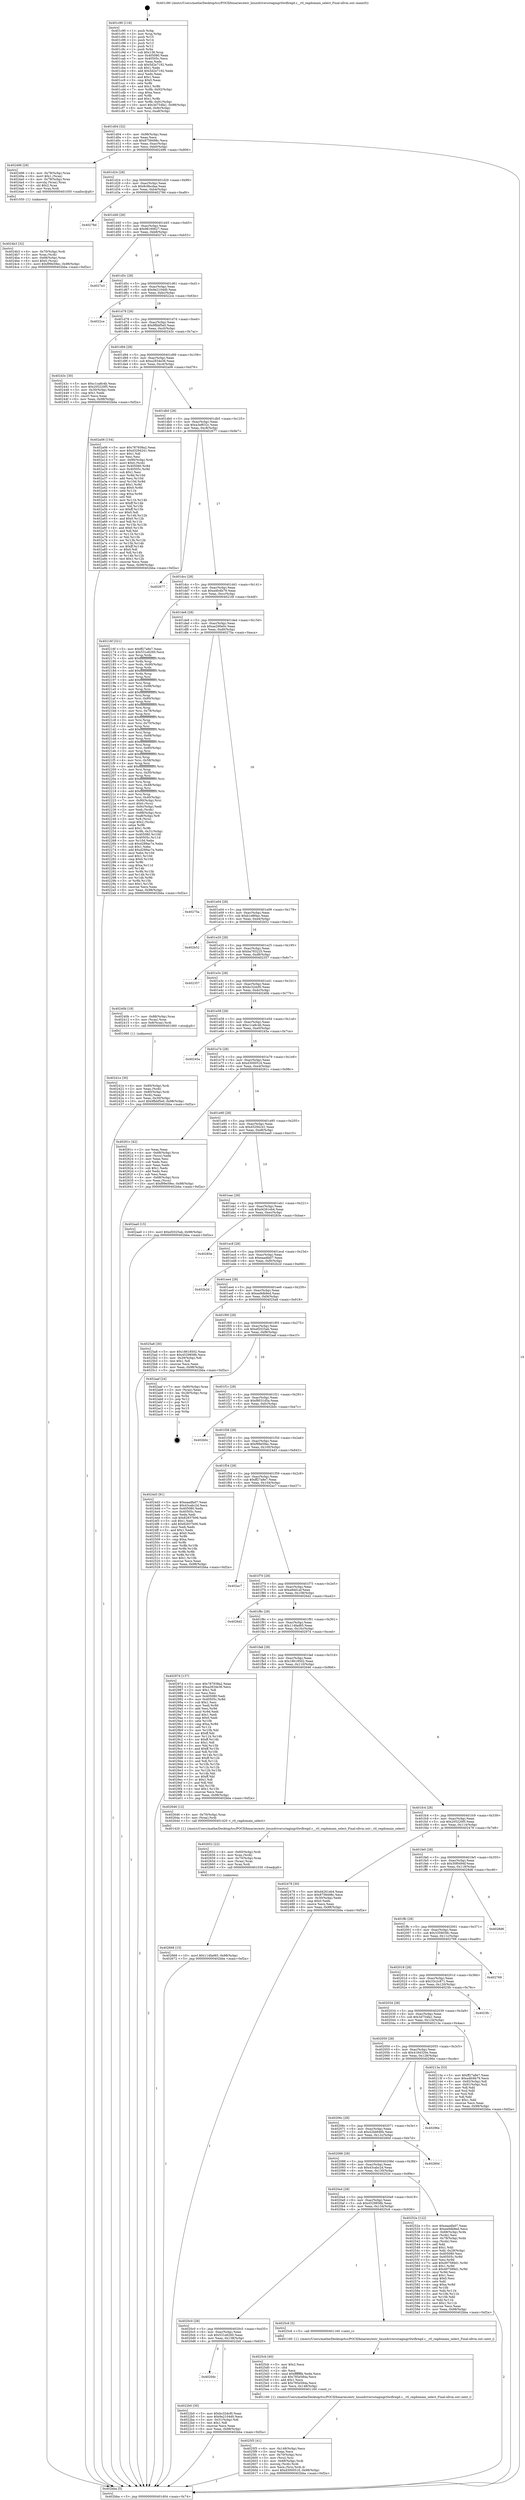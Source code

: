 digraph "0x401c90" {
  label = "0x401c90 (/mnt/c/Users/mathe/Desktop/tcc/POCII/binaries/extr_linuxdriversstagingrtlwifiregd.c__rtl_regdomain_select_Final-ollvm.out::main(0))"
  labelloc = "t"
  node[shape=record]

  Entry [label="",width=0.3,height=0.3,shape=circle,fillcolor=black,style=filled]
  "0x401d04" [label="{
     0x401d04 [32]\l
     | [instrs]\l
     &nbsp;&nbsp;0x401d04 \<+6\>: mov -0x98(%rbp),%eax\l
     &nbsp;&nbsp;0x401d0a \<+2\>: mov %eax,%ecx\l
     &nbsp;&nbsp;0x401d0c \<+6\>: sub $0x8758498c,%ecx\l
     &nbsp;&nbsp;0x401d12 \<+6\>: mov %eax,-0xac(%rbp)\l
     &nbsp;&nbsp;0x401d18 \<+6\>: mov %ecx,-0xb0(%rbp)\l
     &nbsp;&nbsp;0x401d1e \<+6\>: je 0000000000402496 \<main+0x806\>\l
  }"]
  "0x402496" [label="{
     0x402496 [29]\l
     | [instrs]\l
     &nbsp;&nbsp;0x402496 \<+4\>: mov -0x78(%rbp),%rax\l
     &nbsp;&nbsp;0x40249a \<+6\>: movl $0x1,(%rax)\l
     &nbsp;&nbsp;0x4024a0 \<+4\>: mov -0x78(%rbp),%rax\l
     &nbsp;&nbsp;0x4024a4 \<+3\>: movslq (%rax),%rax\l
     &nbsp;&nbsp;0x4024a7 \<+4\>: shl $0x2,%rax\l
     &nbsp;&nbsp;0x4024ab \<+3\>: mov %rax,%rdi\l
     &nbsp;&nbsp;0x4024ae \<+5\>: call 0000000000401050 \<malloc@plt\>\l
     | [calls]\l
     &nbsp;&nbsp;0x401050 \{1\} (unknown)\l
  }"]
  "0x401d24" [label="{
     0x401d24 [28]\l
     | [instrs]\l
     &nbsp;&nbsp;0x401d24 \<+5\>: jmp 0000000000401d29 \<main+0x99\>\l
     &nbsp;&nbsp;0x401d29 \<+6\>: mov -0xac(%rbp),%eax\l
     &nbsp;&nbsp;0x401d2f \<+5\>: sub $0x8c9bcdaa,%eax\l
     &nbsp;&nbsp;0x401d34 \<+6\>: mov %eax,-0xb4(%rbp)\l
     &nbsp;&nbsp;0x401d3a \<+6\>: je 000000000040278d \<main+0xafd\>\l
  }"]
  Exit [label="",width=0.3,height=0.3,shape=circle,fillcolor=black,style=filled,peripheries=2]
  "0x40278d" [label="{
     0x40278d\l
  }", style=dashed]
  "0x401d40" [label="{
     0x401d40 [28]\l
     | [instrs]\l
     &nbsp;&nbsp;0x401d40 \<+5\>: jmp 0000000000401d45 \<main+0xb5\>\l
     &nbsp;&nbsp;0x401d45 \<+6\>: mov -0xac(%rbp),%eax\l
     &nbsp;&nbsp;0x401d4b \<+5\>: sub $0x98160627,%eax\l
     &nbsp;&nbsp;0x401d50 \<+6\>: mov %eax,-0xb8(%rbp)\l
     &nbsp;&nbsp;0x401d56 \<+6\>: je 00000000004027e3 \<main+0xb53\>\l
  }"]
  "0x402668" [label="{
     0x402668 [15]\l
     | [instrs]\l
     &nbsp;&nbsp;0x402668 \<+10\>: movl $0x114fad65,-0x98(%rbp)\l
     &nbsp;&nbsp;0x402672 \<+5\>: jmp 0000000000402bba \<main+0xf2a\>\l
  }"]
  "0x4027e3" [label="{
     0x4027e3\l
  }", style=dashed]
  "0x401d5c" [label="{
     0x401d5c [28]\l
     | [instrs]\l
     &nbsp;&nbsp;0x401d5c \<+5\>: jmp 0000000000401d61 \<main+0xd1\>\l
     &nbsp;&nbsp;0x401d61 \<+6\>: mov -0xac(%rbp),%eax\l
     &nbsp;&nbsp;0x401d67 \<+5\>: sub $0x9a2104d0,%eax\l
     &nbsp;&nbsp;0x401d6c \<+6\>: mov %eax,-0xbc(%rbp)\l
     &nbsp;&nbsp;0x401d72 \<+6\>: je 00000000004022ce \<main+0x63e\>\l
  }"]
  "0x402652" [label="{
     0x402652 [22]\l
     | [instrs]\l
     &nbsp;&nbsp;0x402652 \<+4\>: mov -0x60(%rbp),%rdi\l
     &nbsp;&nbsp;0x402656 \<+3\>: mov %rax,(%rdi)\l
     &nbsp;&nbsp;0x402659 \<+4\>: mov -0x70(%rbp),%rax\l
     &nbsp;&nbsp;0x40265d \<+3\>: mov (%rax),%rax\l
     &nbsp;&nbsp;0x402660 \<+3\>: mov %rax,%rdi\l
     &nbsp;&nbsp;0x402663 \<+5\>: call 0000000000401030 \<free@plt\>\l
     | [calls]\l
     &nbsp;&nbsp;0x401030 \{1\} (unknown)\l
  }"]
  "0x4022ce" [label="{
     0x4022ce\l
  }", style=dashed]
  "0x401d78" [label="{
     0x401d78 [28]\l
     | [instrs]\l
     &nbsp;&nbsp;0x401d78 \<+5\>: jmp 0000000000401d7d \<main+0xed\>\l
     &nbsp;&nbsp;0x401d7d \<+6\>: mov -0xac(%rbp),%eax\l
     &nbsp;&nbsp;0x401d83 \<+5\>: sub $0x9fbbf5e0,%eax\l
     &nbsp;&nbsp;0x401d88 \<+6\>: mov %eax,-0xc0(%rbp)\l
     &nbsp;&nbsp;0x401d8e \<+6\>: je 000000000040243c \<main+0x7ac\>\l
  }"]
  "0x4025f3" [label="{
     0x4025f3 [41]\l
     | [instrs]\l
     &nbsp;&nbsp;0x4025f3 \<+6\>: mov -0x148(%rbp),%ecx\l
     &nbsp;&nbsp;0x4025f9 \<+3\>: imul %eax,%ecx\l
     &nbsp;&nbsp;0x4025fc \<+4\>: mov -0x70(%rbp),%rsi\l
     &nbsp;&nbsp;0x402600 \<+3\>: mov (%rsi),%rsi\l
     &nbsp;&nbsp;0x402603 \<+4\>: mov -0x68(%rbp),%rdi\l
     &nbsp;&nbsp;0x402607 \<+3\>: movslq (%rdi),%rdi\l
     &nbsp;&nbsp;0x40260a \<+3\>: mov %ecx,(%rsi,%rdi,4)\l
     &nbsp;&nbsp;0x40260d \<+10\>: movl $0xd3000516,-0x98(%rbp)\l
     &nbsp;&nbsp;0x402617 \<+5\>: jmp 0000000000402bba \<main+0xf2a\>\l
  }"]
  "0x40243c" [label="{
     0x40243c [30]\l
     | [instrs]\l
     &nbsp;&nbsp;0x40243c \<+5\>: mov $0xc1ca8c4b,%eax\l
     &nbsp;&nbsp;0x402441 \<+5\>: mov $0x205220f5,%ecx\l
     &nbsp;&nbsp;0x402446 \<+3\>: mov -0x30(%rbp),%edx\l
     &nbsp;&nbsp;0x402449 \<+3\>: cmp $0x1,%edx\l
     &nbsp;&nbsp;0x40244c \<+3\>: cmovl %ecx,%eax\l
     &nbsp;&nbsp;0x40244f \<+6\>: mov %eax,-0x98(%rbp)\l
     &nbsp;&nbsp;0x402455 \<+5\>: jmp 0000000000402bba \<main+0xf2a\>\l
  }"]
  "0x401d94" [label="{
     0x401d94 [28]\l
     | [instrs]\l
     &nbsp;&nbsp;0x401d94 \<+5\>: jmp 0000000000401d99 \<main+0x109\>\l
     &nbsp;&nbsp;0x401d99 \<+6\>: mov -0xac(%rbp),%eax\l
     &nbsp;&nbsp;0x401d9f \<+5\>: sub $0xa2834e36,%eax\l
     &nbsp;&nbsp;0x401da4 \<+6\>: mov %eax,-0xc4(%rbp)\l
     &nbsp;&nbsp;0x401daa \<+6\>: je 0000000000402a06 \<main+0xd76\>\l
  }"]
  "0x4025cb" [label="{
     0x4025cb [40]\l
     | [instrs]\l
     &nbsp;&nbsp;0x4025cb \<+5\>: mov $0x2,%ecx\l
     &nbsp;&nbsp;0x4025d0 \<+1\>: cltd\l
     &nbsp;&nbsp;0x4025d1 \<+2\>: idiv %ecx\l
     &nbsp;&nbsp;0x4025d3 \<+6\>: imul $0xfffffffe,%edx,%ecx\l
     &nbsp;&nbsp;0x4025d9 \<+6\>: sub $0x785e584a,%ecx\l
     &nbsp;&nbsp;0x4025df \<+3\>: add $0x1,%ecx\l
     &nbsp;&nbsp;0x4025e2 \<+6\>: add $0x785e584a,%ecx\l
     &nbsp;&nbsp;0x4025e8 \<+6\>: mov %ecx,-0x148(%rbp)\l
     &nbsp;&nbsp;0x4025ee \<+5\>: call 0000000000401160 \<next_i\>\l
     | [calls]\l
     &nbsp;&nbsp;0x401160 \{1\} (/mnt/c/Users/mathe/Desktop/tcc/POCII/binaries/extr_linuxdriversstagingrtlwifiregd.c__rtl_regdomain_select_Final-ollvm.out::next_i)\l
  }"]
  "0x402a06" [label="{
     0x402a06 [154]\l
     | [instrs]\l
     &nbsp;&nbsp;0x402a06 \<+5\>: mov $0x787938a2,%eax\l
     &nbsp;&nbsp;0x402a0b \<+5\>: mov $0xd3294241,%ecx\l
     &nbsp;&nbsp;0x402a10 \<+2\>: mov $0x1,%dl\l
     &nbsp;&nbsp;0x402a12 \<+2\>: xor %esi,%esi\l
     &nbsp;&nbsp;0x402a14 \<+7\>: mov -0x90(%rbp),%rdi\l
     &nbsp;&nbsp;0x402a1b \<+6\>: movl $0x0,(%rdi)\l
     &nbsp;&nbsp;0x402a21 \<+8\>: mov 0x405080,%r8d\l
     &nbsp;&nbsp;0x402a29 \<+8\>: mov 0x40505c,%r9d\l
     &nbsp;&nbsp;0x402a31 \<+3\>: sub $0x1,%esi\l
     &nbsp;&nbsp;0x402a34 \<+3\>: mov %r8d,%r10d\l
     &nbsp;&nbsp;0x402a37 \<+3\>: add %esi,%r10d\l
     &nbsp;&nbsp;0x402a3a \<+4\>: imul %r10d,%r8d\l
     &nbsp;&nbsp;0x402a3e \<+4\>: and $0x1,%r8d\l
     &nbsp;&nbsp;0x402a42 \<+4\>: cmp $0x0,%r8d\l
     &nbsp;&nbsp;0x402a46 \<+4\>: sete %r11b\l
     &nbsp;&nbsp;0x402a4a \<+4\>: cmp $0xa,%r9d\l
     &nbsp;&nbsp;0x402a4e \<+3\>: setl %bl\l
     &nbsp;&nbsp;0x402a51 \<+3\>: mov %r11b,%r14b\l
     &nbsp;&nbsp;0x402a54 \<+4\>: xor $0xff,%r14b\l
     &nbsp;&nbsp;0x402a58 \<+3\>: mov %bl,%r15b\l
     &nbsp;&nbsp;0x402a5b \<+4\>: xor $0xff,%r15b\l
     &nbsp;&nbsp;0x402a5f \<+3\>: xor $0x0,%dl\l
     &nbsp;&nbsp;0x402a62 \<+3\>: mov %r14b,%r12b\l
     &nbsp;&nbsp;0x402a65 \<+4\>: and $0x0,%r12b\l
     &nbsp;&nbsp;0x402a69 \<+3\>: and %dl,%r11b\l
     &nbsp;&nbsp;0x402a6c \<+3\>: mov %r15b,%r13b\l
     &nbsp;&nbsp;0x402a6f \<+4\>: and $0x0,%r13b\l
     &nbsp;&nbsp;0x402a73 \<+2\>: and %dl,%bl\l
     &nbsp;&nbsp;0x402a75 \<+3\>: or %r11b,%r12b\l
     &nbsp;&nbsp;0x402a78 \<+3\>: or %bl,%r13b\l
     &nbsp;&nbsp;0x402a7b \<+3\>: xor %r13b,%r12b\l
     &nbsp;&nbsp;0x402a7e \<+3\>: or %r15b,%r14b\l
     &nbsp;&nbsp;0x402a81 \<+4\>: xor $0xff,%r14b\l
     &nbsp;&nbsp;0x402a85 \<+3\>: or $0x0,%dl\l
     &nbsp;&nbsp;0x402a88 \<+3\>: and %dl,%r14b\l
     &nbsp;&nbsp;0x402a8b \<+3\>: or %r14b,%r12b\l
     &nbsp;&nbsp;0x402a8e \<+4\>: test $0x1,%r12b\l
     &nbsp;&nbsp;0x402a92 \<+3\>: cmovne %ecx,%eax\l
     &nbsp;&nbsp;0x402a95 \<+6\>: mov %eax,-0x98(%rbp)\l
     &nbsp;&nbsp;0x402a9b \<+5\>: jmp 0000000000402bba \<main+0xf2a\>\l
  }"]
  "0x401db0" [label="{
     0x401db0 [28]\l
     | [instrs]\l
     &nbsp;&nbsp;0x401db0 \<+5\>: jmp 0000000000401db5 \<main+0x125\>\l
     &nbsp;&nbsp;0x401db5 \<+6\>: mov -0xac(%rbp),%eax\l
     &nbsp;&nbsp;0x401dbb \<+5\>: sub $0xa3ef632c,%eax\l
     &nbsp;&nbsp;0x401dc0 \<+6\>: mov %eax,-0xc8(%rbp)\l
     &nbsp;&nbsp;0x401dc6 \<+6\>: je 0000000000402677 \<main+0x9e7\>\l
  }"]
  "0x4024b3" [label="{
     0x4024b3 [32]\l
     | [instrs]\l
     &nbsp;&nbsp;0x4024b3 \<+4\>: mov -0x70(%rbp),%rdi\l
     &nbsp;&nbsp;0x4024b7 \<+3\>: mov %rax,(%rdi)\l
     &nbsp;&nbsp;0x4024ba \<+4\>: mov -0x68(%rbp),%rax\l
     &nbsp;&nbsp;0x4024be \<+6\>: movl $0x0,(%rax)\l
     &nbsp;&nbsp;0x4024c4 \<+10\>: movl $0xf99e59ec,-0x98(%rbp)\l
     &nbsp;&nbsp;0x4024ce \<+5\>: jmp 0000000000402bba \<main+0xf2a\>\l
  }"]
  "0x402677" [label="{
     0x402677\l
  }", style=dashed]
  "0x401dcc" [label="{
     0x401dcc [28]\l
     | [instrs]\l
     &nbsp;&nbsp;0x401dcc \<+5\>: jmp 0000000000401dd1 \<main+0x141\>\l
     &nbsp;&nbsp;0x401dd1 \<+6\>: mov -0xac(%rbp),%eax\l
     &nbsp;&nbsp;0x401dd7 \<+5\>: sub $0xa4fc6b79,%eax\l
     &nbsp;&nbsp;0x401ddc \<+6\>: mov %eax,-0xcc(%rbp)\l
     &nbsp;&nbsp;0x401de2 \<+6\>: je 000000000040216f \<main+0x4df\>\l
  }"]
  "0x40241e" [label="{
     0x40241e [30]\l
     | [instrs]\l
     &nbsp;&nbsp;0x40241e \<+4\>: mov -0x80(%rbp),%rdi\l
     &nbsp;&nbsp;0x402422 \<+2\>: mov %eax,(%rdi)\l
     &nbsp;&nbsp;0x402424 \<+4\>: mov -0x80(%rbp),%rdi\l
     &nbsp;&nbsp;0x402428 \<+2\>: mov (%rdi),%eax\l
     &nbsp;&nbsp;0x40242a \<+3\>: mov %eax,-0x30(%rbp)\l
     &nbsp;&nbsp;0x40242d \<+10\>: movl $0x9fbbf5e0,-0x98(%rbp)\l
     &nbsp;&nbsp;0x402437 \<+5\>: jmp 0000000000402bba \<main+0xf2a\>\l
  }"]
  "0x40216f" [label="{
     0x40216f [321]\l
     | [instrs]\l
     &nbsp;&nbsp;0x40216f \<+5\>: mov $0xff27a8e7,%eax\l
     &nbsp;&nbsp;0x402174 \<+5\>: mov $0x531e6260,%ecx\l
     &nbsp;&nbsp;0x402179 \<+3\>: mov %rsp,%rdx\l
     &nbsp;&nbsp;0x40217c \<+4\>: add $0xfffffffffffffff0,%rdx\l
     &nbsp;&nbsp;0x402180 \<+3\>: mov %rdx,%rsp\l
     &nbsp;&nbsp;0x402183 \<+7\>: mov %rdx,-0x90(%rbp)\l
     &nbsp;&nbsp;0x40218a \<+3\>: mov %rsp,%rdx\l
     &nbsp;&nbsp;0x40218d \<+4\>: add $0xfffffffffffffff0,%rdx\l
     &nbsp;&nbsp;0x402191 \<+3\>: mov %rdx,%rsp\l
     &nbsp;&nbsp;0x402194 \<+3\>: mov %rsp,%rsi\l
     &nbsp;&nbsp;0x402197 \<+4\>: add $0xfffffffffffffff0,%rsi\l
     &nbsp;&nbsp;0x40219b \<+3\>: mov %rsi,%rsp\l
     &nbsp;&nbsp;0x40219e \<+7\>: mov %rsi,-0x88(%rbp)\l
     &nbsp;&nbsp;0x4021a5 \<+3\>: mov %rsp,%rsi\l
     &nbsp;&nbsp;0x4021a8 \<+4\>: add $0xfffffffffffffff0,%rsi\l
     &nbsp;&nbsp;0x4021ac \<+3\>: mov %rsi,%rsp\l
     &nbsp;&nbsp;0x4021af \<+4\>: mov %rsi,-0x80(%rbp)\l
     &nbsp;&nbsp;0x4021b3 \<+3\>: mov %rsp,%rsi\l
     &nbsp;&nbsp;0x4021b6 \<+4\>: add $0xfffffffffffffff0,%rsi\l
     &nbsp;&nbsp;0x4021ba \<+3\>: mov %rsi,%rsp\l
     &nbsp;&nbsp;0x4021bd \<+4\>: mov %rsi,-0x78(%rbp)\l
     &nbsp;&nbsp;0x4021c1 \<+3\>: mov %rsp,%rsi\l
     &nbsp;&nbsp;0x4021c4 \<+4\>: add $0xfffffffffffffff0,%rsi\l
     &nbsp;&nbsp;0x4021c8 \<+3\>: mov %rsi,%rsp\l
     &nbsp;&nbsp;0x4021cb \<+4\>: mov %rsi,-0x70(%rbp)\l
     &nbsp;&nbsp;0x4021cf \<+3\>: mov %rsp,%rsi\l
     &nbsp;&nbsp;0x4021d2 \<+4\>: add $0xfffffffffffffff0,%rsi\l
     &nbsp;&nbsp;0x4021d6 \<+3\>: mov %rsi,%rsp\l
     &nbsp;&nbsp;0x4021d9 \<+4\>: mov %rsi,-0x68(%rbp)\l
     &nbsp;&nbsp;0x4021dd \<+3\>: mov %rsp,%rsi\l
     &nbsp;&nbsp;0x4021e0 \<+4\>: add $0xfffffffffffffff0,%rsi\l
     &nbsp;&nbsp;0x4021e4 \<+3\>: mov %rsi,%rsp\l
     &nbsp;&nbsp;0x4021e7 \<+4\>: mov %rsi,-0x60(%rbp)\l
     &nbsp;&nbsp;0x4021eb \<+3\>: mov %rsp,%rsi\l
     &nbsp;&nbsp;0x4021ee \<+4\>: add $0xfffffffffffffff0,%rsi\l
     &nbsp;&nbsp;0x4021f2 \<+3\>: mov %rsi,%rsp\l
     &nbsp;&nbsp;0x4021f5 \<+4\>: mov %rsi,-0x58(%rbp)\l
     &nbsp;&nbsp;0x4021f9 \<+3\>: mov %rsp,%rsi\l
     &nbsp;&nbsp;0x4021fc \<+4\>: add $0xfffffffffffffff0,%rsi\l
     &nbsp;&nbsp;0x402200 \<+3\>: mov %rsi,%rsp\l
     &nbsp;&nbsp;0x402203 \<+4\>: mov %rsi,-0x50(%rbp)\l
     &nbsp;&nbsp;0x402207 \<+3\>: mov %rsp,%rsi\l
     &nbsp;&nbsp;0x40220a \<+4\>: add $0xfffffffffffffff0,%rsi\l
     &nbsp;&nbsp;0x40220e \<+3\>: mov %rsi,%rsp\l
     &nbsp;&nbsp;0x402211 \<+4\>: mov %rsi,-0x48(%rbp)\l
     &nbsp;&nbsp;0x402215 \<+3\>: mov %rsp,%rsi\l
     &nbsp;&nbsp;0x402218 \<+4\>: add $0xfffffffffffffff0,%rsi\l
     &nbsp;&nbsp;0x40221c \<+3\>: mov %rsi,%rsp\l
     &nbsp;&nbsp;0x40221f \<+4\>: mov %rsi,-0x40(%rbp)\l
     &nbsp;&nbsp;0x402223 \<+7\>: mov -0x90(%rbp),%rsi\l
     &nbsp;&nbsp;0x40222a \<+6\>: movl $0x0,(%rsi)\l
     &nbsp;&nbsp;0x402230 \<+6\>: mov -0x9c(%rbp),%edi\l
     &nbsp;&nbsp;0x402236 \<+2\>: mov %edi,(%rdx)\l
     &nbsp;&nbsp;0x402238 \<+7\>: mov -0x88(%rbp),%rsi\l
     &nbsp;&nbsp;0x40223f \<+7\>: mov -0xa8(%rbp),%r8\l
     &nbsp;&nbsp;0x402246 \<+3\>: mov %r8,(%rsi)\l
     &nbsp;&nbsp;0x402249 \<+3\>: cmpl $0x2,(%rdx)\l
     &nbsp;&nbsp;0x40224c \<+4\>: setne %r9b\l
     &nbsp;&nbsp;0x402250 \<+4\>: and $0x1,%r9b\l
     &nbsp;&nbsp;0x402254 \<+4\>: mov %r9b,-0x31(%rbp)\l
     &nbsp;&nbsp;0x402258 \<+8\>: mov 0x405080,%r10d\l
     &nbsp;&nbsp;0x402260 \<+8\>: mov 0x40505c,%r11d\l
     &nbsp;&nbsp;0x402268 \<+3\>: mov %r10d,%ebx\l
     &nbsp;&nbsp;0x40226b \<+6\>: sub $0xd289ac7e,%ebx\l
     &nbsp;&nbsp;0x402271 \<+3\>: sub $0x1,%ebx\l
     &nbsp;&nbsp;0x402274 \<+6\>: add $0xd289ac7e,%ebx\l
     &nbsp;&nbsp;0x40227a \<+4\>: imul %ebx,%r10d\l
     &nbsp;&nbsp;0x40227e \<+4\>: and $0x1,%r10d\l
     &nbsp;&nbsp;0x402282 \<+4\>: cmp $0x0,%r10d\l
     &nbsp;&nbsp;0x402286 \<+4\>: sete %r9b\l
     &nbsp;&nbsp;0x40228a \<+4\>: cmp $0xa,%r11d\l
     &nbsp;&nbsp;0x40228e \<+4\>: setl %r14b\l
     &nbsp;&nbsp;0x402292 \<+3\>: mov %r9b,%r15b\l
     &nbsp;&nbsp;0x402295 \<+3\>: and %r14b,%r15b\l
     &nbsp;&nbsp;0x402298 \<+3\>: xor %r14b,%r9b\l
     &nbsp;&nbsp;0x40229b \<+3\>: or %r9b,%r15b\l
     &nbsp;&nbsp;0x40229e \<+4\>: test $0x1,%r15b\l
     &nbsp;&nbsp;0x4022a2 \<+3\>: cmovne %ecx,%eax\l
     &nbsp;&nbsp;0x4022a5 \<+6\>: mov %eax,-0x98(%rbp)\l
     &nbsp;&nbsp;0x4022ab \<+5\>: jmp 0000000000402bba \<main+0xf2a\>\l
  }"]
  "0x401de8" [label="{
     0x401de8 [28]\l
     | [instrs]\l
     &nbsp;&nbsp;0x401de8 \<+5\>: jmp 0000000000401ded \<main+0x15d\>\l
     &nbsp;&nbsp;0x401ded \<+6\>: mov -0xac(%rbp),%eax\l
     &nbsp;&nbsp;0x401df3 \<+5\>: sub $0xae290e0c,%eax\l
     &nbsp;&nbsp;0x401df8 \<+6\>: mov %eax,-0xd0(%rbp)\l
     &nbsp;&nbsp;0x401dfe \<+6\>: je 000000000040275a \<main+0xaca\>\l
  }"]
  "0x4020dc" [label="{
     0x4020dc\l
  }", style=dashed]
  "0x40275a" [label="{
     0x40275a\l
  }", style=dashed]
  "0x401e04" [label="{
     0x401e04 [28]\l
     | [instrs]\l
     &nbsp;&nbsp;0x401e04 \<+5\>: jmp 0000000000401e09 \<main+0x179\>\l
     &nbsp;&nbsp;0x401e09 \<+6\>: mov -0xac(%rbp),%eax\l
     &nbsp;&nbsp;0x401e0f \<+5\>: sub $0xb1e8f4ac,%eax\l
     &nbsp;&nbsp;0x401e14 \<+6\>: mov %eax,-0xd4(%rbp)\l
     &nbsp;&nbsp;0x401e1a \<+6\>: je 0000000000402b52 \<main+0xec2\>\l
  }"]
  "0x4022b0" [label="{
     0x4022b0 [30]\l
     | [instrs]\l
     &nbsp;&nbsp;0x4022b0 \<+5\>: mov $0xbc32dcf0,%eax\l
     &nbsp;&nbsp;0x4022b5 \<+5\>: mov $0x9a2104d0,%ecx\l
     &nbsp;&nbsp;0x4022ba \<+3\>: mov -0x31(%rbp),%dl\l
     &nbsp;&nbsp;0x4022bd \<+3\>: test $0x1,%dl\l
     &nbsp;&nbsp;0x4022c0 \<+3\>: cmovne %ecx,%eax\l
     &nbsp;&nbsp;0x4022c3 \<+6\>: mov %eax,-0x98(%rbp)\l
     &nbsp;&nbsp;0x4022c9 \<+5\>: jmp 0000000000402bba \<main+0xf2a\>\l
  }"]
  "0x402b52" [label="{
     0x402b52\l
  }", style=dashed]
  "0x401e20" [label="{
     0x401e20 [28]\l
     | [instrs]\l
     &nbsp;&nbsp;0x401e20 \<+5\>: jmp 0000000000401e25 \<main+0x195\>\l
     &nbsp;&nbsp;0x401e25 \<+6\>: mov -0xac(%rbp),%eax\l
     &nbsp;&nbsp;0x401e2b \<+5\>: sub $0xba783225,%eax\l
     &nbsp;&nbsp;0x401e30 \<+6\>: mov %eax,-0xd8(%rbp)\l
     &nbsp;&nbsp;0x401e36 \<+6\>: je 0000000000402357 \<main+0x6c7\>\l
  }"]
  "0x4020c0" [label="{
     0x4020c0 [28]\l
     | [instrs]\l
     &nbsp;&nbsp;0x4020c0 \<+5\>: jmp 00000000004020c5 \<main+0x435\>\l
     &nbsp;&nbsp;0x4020c5 \<+6\>: mov -0xac(%rbp),%eax\l
     &nbsp;&nbsp;0x4020cb \<+5\>: sub $0x531e6260,%eax\l
     &nbsp;&nbsp;0x4020d0 \<+6\>: mov %eax,-0x138(%rbp)\l
     &nbsp;&nbsp;0x4020d6 \<+6\>: je 00000000004022b0 \<main+0x620\>\l
  }"]
  "0x402357" [label="{
     0x402357\l
  }", style=dashed]
  "0x401e3c" [label="{
     0x401e3c [28]\l
     | [instrs]\l
     &nbsp;&nbsp;0x401e3c \<+5\>: jmp 0000000000401e41 \<main+0x1b1\>\l
     &nbsp;&nbsp;0x401e41 \<+6\>: mov -0xac(%rbp),%eax\l
     &nbsp;&nbsp;0x401e47 \<+5\>: sub $0xbc32dcf0,%eax\l
     &nbsp;&nbsp;0x401e4c \<+6\>: mov %eax,-0xdc(%rbp)\l
     &nbsp;&nbsp;0x401e52 \<+6\>: je 000000000040240b \<main+0x77b\>\l
  }"]
  "0x4025c6" [label="{
     0x4025c6 [5]\l
     | [instrs]\l
     &nbsp;&nbsp;0x4025c6 \<+5\>: call 0000000000401160 \<next_i\>\l
     | [calls]\l
     &nbsp;&nbsp;0x401160 \{1\} (/mnt/c/Users/mathe/Desktop/tcc/POCII/binaries/extr_linuxdriversstagingrtlwifiregd.c__rtl_regdomain_select_Final-ollvm.out::next_i)\l
  }"]
  "0x40240b" [label="{
     0x40240b [19]\l
     | [instrs]\l
     &nbsp;&nbsp;0x40240b \<+7\>: mov -0x88(%rbp),%rax\l
     &nbsp;&nbsp;0x402412 \<+3\>: mov (%rax),%rax\l
     &nbsp;&nbsp;0x402415 \<+4\>: mov 0x8(%rax),%rdi\l
     &nbsp;&nbsp;0x402419 \<+5\>: call 0000000000401060 \<atoi@plt\>\l
     | [calls]\l
     &nbsp;&nbsp;0x401060 \{1\} (unknown)\l
  }"]
  "0x401e58" [label="{
     0x401e58 [28]\l
     | [instrs]\l
     &nbsp;&nbsp;0x401e58 \<+5\>: jmp 0000000000401e5d \<main+0x1cd\>\l
     &nbsp;&nbsp;0x401e5d \<+6\>: mov -0xac(%rbp),%eax\l
     &nbsp;&nbsp;0x401e63 \<+5\>: sub $0xc1ca8c4b,%eax\l
     &nbsp;&nbsp;0x401e68 \<+6\>: mov %eax,-0xe0(%rbp)\l
     &nbsp;&nbsp;0x401e6e \<+6\>: je 000000000040245a \<main+0x7ca\>\l
  }"]
  "0x4020a4" [label="{
     0x4020a4 [28]\l
     | [instrs]\l
     &nbsp;&nbsp;0x4020a4 \<+5\>: jmp 00000000004020a9 \<main+0x419\>\l
     &nbsp;&nbsp;0x4020a9 \<+6\>: mov -0xac(%rbp),%eax\l
     &nbsp;&nbsp;0x4020af \<+5\>: sub $0x4529858b,%eax\l
     &nbsp;&nbsp;0x4020b4 \<+6\>: mov %eax,-0x134(%rbp)\l
     &nbsp;&nbsp;0x4020ba \<+6\>: je 00000000004025c6 \<main+0x936\>\l
  }"]
  "0x40245a" [label="{
     0x40245a\l
  }", style=dashed]
  "0x401e74" [label="{
     0x401e74 [28]\l
     | [instrs]\l
     &nbsp;&nbsp;0x401e74 \<+5\>: jmp 0000000000401e79 \<main+0x1e9\>\l
     &nbsp;&nbsp;0x401e79 \<+6\>: mov -0xac(%rbp),%eax\l
     &nbsp;&nbsp;0x401e7f \<+5\>: sub $0xd3000516,%eax\l
     &nbsp;&nbsp;0x401e84 \<+6\>: mov %eax,-0xe4(%rbp)\l
     &nbsp;&nbsp;0x401e8a \<+6\>: je 000000000040261c \<main+0x98c\>\l
  }"]
  "0x40252e" [label="{
     0x40252e [122]\l
     | [instrs]\l
     &nbsp;&nbsp;0x40252e \<+5\>: mov $0xeaadfa07,%eax\l
     &nbsp;&nbsp;0x402533 \<+5\>: mov $0xee9db9ed,%ecx\l
     &nbsp;&nbsp;0x402538 \<+4\>: mov -0x68(%rbp),%rdx\l
     &nbsp;&nbsp;0x40253c \<+2\>: mov (%rdx),%esi\l
     &nbsp;&nbsp;0x40253e \<+4\>: mov -0x78(%rbp),%rdx\l
     &nbsp;&nbsp;0x402542 \<+2\>: cmp (%rdx),%esi\l
     &nbsp;&nbsp;0x402544 \<+4\>: setl %dil\l
     &nbsp;&nbsp;0x402548 \<+4\>: and $0x1,%dil\l
     &nbsp;&nbsp;0x40254c \<+4\>: mov %dil,-0x29(%rbp)\l
     &nbsp;&nbsp;0x402550 \<+7\>: mov 0x405080,%esi\l
     &nbsp;&nbsp;0x402557 \<+8\>: mov 0x40505c,%r8d\l
     &nbsp;&nbsp;0x40255f \<+3\>: mov %esi,%r9d\l
     &nbsp;&nbsp;0x402562 \<+7\>: add $0x497589d1,%r9d\l
     &nbsp;&nbsp;0x402569 \<+4\>: sub $0x1,%r9d\l
     &nbsp;&nbsp;0x40256d \<+7\>: sub $0x497589d1,%r9d\l
     &nbsp;&nbsp;0x402574 \<+4\>: imul %r9d,%esi\l
     &nbsp;&nbsp;0x402578 \<+3\>: and $0x1,%esi\l
     &nbsp;&nbsp;0x40257b \<+3\>: cmp $0x0,%esi\l
     &nbsp;&nbsp;0x40257e \<+4\>: sete %dil\l
     &nbsp;&nbsp;0x402582 \<+4\>: cmp $0xa,%r8d\l
     &nbsp;&nbsp;0x402586 \<+4\>: setl %r10b\l
     &nbsp;&nbsp;0x40258a \<+3\>: mov %dil,%r11b\l
     &nbsp;&nbsp;0x40258d \<+3\>: and %r10b,%r11b\l
     &nbsp;&nbsp;0x402590 \<+3\>: xor %r10b,%dil\l
     &nbsp;&nbsp;0x402593 \<+3\>: or %dil,%r11b\l
     &nbsp;&nbsp;0x402596 \<+4\>: test $0x1,%r11b\l
     &nbsp;&nbsp;0x40259a \<+3\>: cmovne %ecx,%eax\l
     &nbsp;&nbsp;0x40259d \<+6\>: mov %eax,-0x98(%rbp)\l
     &nbsp;&nbsp;0x4025a3 \<+5\>: jmp 0000000000402bba \<main+0xf2a\>\l
  }"]
  "0x40261c" [label="{
     0x40261c [42]\l
     | [instrs]\l
     &nbsp;&nbsp;0x40261c \<+2\>: xor %eax,%eax\l
     &nbsp;&nbsp;0x40261e \<+4\>: mov -0x68(%rbp),%rcx\l
     &nbsp;&nbsp;0x402622 \<+2\>: mov (%rcx),%edx\l
     &nbsp;&nbsp;0x402624 \<+2\>: mov %eax,%esi\l
     &nbsp;&nbsp;0x402626 \<+2\>: sub %edx,%esi\l
     &nbsp;&nbsp;0x402628 \<+2\>: mov %eax,%edx\l
     &nbsp;&nbsp;0x40262a \<+3\>: sub $0x1,%edx\l
     &nbsp;&nbsp;0x40262d \<+2\>: add %edx,%esi\l
     &nbsp;&nbsp;0x40262f \<+2\>: sub %esi,%eax\l
     &nbsp;&nbsp;0x402631 \<+4\>: mov -0x68(%rbp),%rcx\l
     &nbsp;&nbsp;0x402635 \<+2\>: mov %eax,(%rcx)\l
     &nbsp;&nbsp;0x402637 \<+10\>: movl $0xf99e59ec,-0x98(%rbp)\l
     &nbsp;&nbsp;0x402641 \<+5\>: jmp 0000000000402bba \<main+0xf2a\>\l
  }"]
  "0x401e90" [label="{
     0x401e90 [28]\l
     | [instrs]\l
     &nbsp;&nbsp;0x401e90 \<+5\>: jmp 0000000000401e95 \<main+0x205\>\l
     &nbsp;&nbsp;0x401e95 \<+6\>: mov -0xac(%rbp),%eax\l
     &nbsp;&nbsp;0x401e9b \<+5\>: sub $0xd3294241,%eax\l
     &nbsp;&nbsp;0x401ea0 \<+6\>: mov %eax,-0xe8(%rbp)\l
     &nbsp;&nbsp;0x401ea6 \<+6\>: je 0000000000402aa0 \<main+0xe10\>\l
  }"]
  "0x402088" [label="{
     0x402088 [28]\l
     | [instrs]\l
     &nbsp;&nbsp;0x402088 \<+5\>: jmp 000000000040208d \<main+0x3fd\>\l
     &nbsp;&nbsp;0x40208d \<+6\>: mov -0xac(%rbp),%eax\l
     &nbsp;&nbsp;0x402093 \<+5\>: sub $0x43cabc2d,%eax\l
     &nbsp;&nbsp;0x402098 \<+6\>: mov %eax,-0x130(%rbp)\l
     &nbsp;&nbsp;0x40209e \<+6\>: je 000000000040252e \<main+0x89e\>\l
  }"]
  "0x402aa0" [label="{
     0x402aa0 [15]\l
     | [instrs]\l
     &nbsp;&nbsp;0x402aa0 \<+10\>: movl $0xef2025ab,-0x98(%rbp)\l
     &nbsp;&nbsp;0x402aaa \<+5\>: jmp 0000000000402bba \<main+0xf2a\>\l
  }"]
  "0x401eac" [label="{
     0x401eac [28]\l
     | [instrs]\l
     &nbsp;&nbsp;0x401eac \<+5\>: jmp 0000000000401eb1 \<main+0x221\>\l
     &nbsp;&nbsp;0x401eb1 \<+6\>: mov -0xac(%rbp),%eax\l
     &nbsp;&nbsp;0x401eb7 \<+5\>: sub $0xd4261eb4,%eax\l
     &nbsp;&nbsp;0x401ebc \<+6\>: mov %eax,-0xec(%rbp)\l
     &nbsp;&nbsp;0x401ec2 \<+6\>: je 000000000040283e \<main+0xbae\>\l
  }"]
  "0x40280d" [label="{
     0x40280d\l
  }", style=dashed]
  "0x40283e" [label="{
     0x40283e\l
  }", style=dashed]
  "0x401ec8" [label="{
     0x401ec8 [28]\l
     | [instrs]\l
     &nbsp;&nbsp;0x401ec8 \<+5\>: jmp 0000000000401ecd \<main+0x23d\>\l
     &nbsp;&nbsp;0x401ecd \<+6\>: mov -0xac(%rbp),%eax\l
     &nbsp;&nbsp;0x401ed3 \<+5\>: sub $0xeaadfa07,%eax\l
     &nbsp;&nbsp;0x401ed8 \<+6\>: mov %eax,-0xf0(%rbp)\l
     &nbsp;&nbsp;0x401ede \<+6\>: je 0000000000402b2d \<main+0xe9d\>\l
  }"]
  "0x40206c" [label="{
     0x40206c [28]\l
     | [instrs]\l
     &nbsp;&nbsp;0x40206c \<+5\>: jmp 0000000000402071 \<main+0x3e1\>\l
     &nbsp;&nbsp;0x402071 \<+6\>: mov -0xac(%rbp),%eax\l
     &nbsp;&nbsp;0x402077 \<+5\>: sub $0x42bb646b,%eax\l
     &nbsp;&nbsp;0x40207c \<+6\>: mov %eax,-0x12c(%rbp)\l
     &nbsp;&nbsp;0x402082 \<+6\>: je 000000000040280d \<main+0xb7d\>\l
  }"]
  "0x402b2d" [label="{
     0x402b2d\l
  }", style=dashed]
  "0x401ee4" [label="{
     0x401ee4 [28]\l
     | [instrs]\l
     &nbsp;&nbsp;0x401ee4 \<+5\>: jmp 0000000000401ee9 \<main+0x259\>\l
     &nbsp;&nbsp;0x401ee9 \<+6\>: mov -0xac(%rbp),%eax\l
     &nbsp;&nbsp;0x401eef \<+5\>: sub $0xee9db9ed,%eax\l
     &nbsp;&nbsp;0x401ef4 \<+6\>: mov %eax,-0xf4(%rbp)\l
     &nbsp;&nbsp;0x401efa \<+6\>: je 00000000004025a8 \<main+0x918\>\l
  }"]
  "0x40296e" [label="{
     0x40296e\l
  }", style=dashed]
  "0x4025a8" [label="{
     0x4025a8 [30]\l
     | [instrs]\l
     &nbsp;&nbsp;0x4025a8 \<+5\>: mov $0x18618502,%eax\l
     &nbsp;&nbsp;0x4025ad \<+5\>: mov $0x4529858b,%ecx\l
     &nbsp;&nbsp;0x4025b2 \<+3\>: mov -0x29(%rbp),%dl\l
     &nbsp;&nbsp;0x4025b5 \<+3\>: test $0x1,%dl\l
     &nbsp;&nbsp;0x4025b8 \<+3\>: cmovne %ecx,%eax\l
     &nbsp;&nbsp;0x4025bb \<+6\>: mov %eax,-0x98(%rbp)\l
     &nbsp;&nbsp;0x4025c1 \<+5\>: jmp 0000000000402bba \<main+0xf2a\>\l
  }"]
  "0x401f00" [label="{
     0x401f00 [28]\l
     | [instrs]\l
     &nbsp;&nbsp;0x401f00 \<+5\>: jmp 0000000000401f05 \<main+0x275\>\l
     &nbsp;&nbsp;0x401f05 \<+6\>: mov -0xac(%rbp),%eax\l
     &nbsp;&nbsp;0x401f0b \<+5\>: sub $0xef2025ab,%eax\l
     &nbsp;&nbsp;0x401f10 \<+6\>: mov %eax,-0xf8(%rbp)\l
     &nbsp;&nbsp;0x401f16 \<+6\>: je 0000000000402aaf \<main+0xe1f\>\l
  }"]
  "0x401c90" [label="{
     0x401c90 [116]\l
     | [instrs]\l
     &nbsp;&nbsp;0x401c90 \<+1\>: push %rbp\l
     &nbsp;&nbsp;0x401c91 \<+3\>: mov %rsp,%rbp\l
     &nbsp;&nbsp;0x401c94 \<+2\>: push %r15\l
     &nbsp;&nbsp;0x401c96 \<+2\>: push %r14\l
     &nbsp;&nbsp;0x401c98 \<+2\>: push %r13\l
     &nbsp;&nbsp;0x401c9a \<+2\>: push %r12\l
     &nbsp;&nbsp;0x401c9c \<+1\>: push %rbx\l
     &nbsp;&nbsp;0x401c9d \<+7\>: sub $0x138,%rsp\l
     &nbsp;&nbsp;0x401ca4 \<+7\>: mov 0x405080,%eax\l
     &nbsp;&nbsp;0x401cab \<+7\>: mov 0x40505c,%ecx\l
     &nbsp;&nbsp;0x401cb2 \<+2\>: mov %eax,%edx\l
     &nbsp;&nbsp;0x401cb4 \<+6\>: sub $0x5d2e7192,%edx\l
     &nbsp;&nbsp;0x401cba \<+3\>: sub $0x1,%edx\l
     &nbsp;&nbsp;0x401cbd \<+6\>: add $0x5d2e7192,%edx\l
     &nbsp;&nbsp;0x401cc3 \<+3\>: imul %edx,%eax\l
     &nbsp;&nbsp;0x401cc6 \<+3\>: and $0x1,%eax\l
     &nbsp;&nbsp;0x401cc9 \<+3\>: cmp $0x0,%eax\l
     &nbsp;&nbsp;0x401ccc \<+4\>: sete %r8b\l
     &nbsp;&nbsp;0x401cd0 \<+4\>: and $0x1,%r8b\l
     &nbsp;&nbsp;0x401cd4 \<+7\>: mov %r8b,-0x92(%rbp)\l
     &nbsp;&nbsp;0x401cdb \<+3\>: cmp $0xa,%ecx\l
     &nbsp;&nbsp;0x401cde \<+4\>: setl %r8b\l
     &nbsp;&nbsp;0x401ce2 \<+4\>: and $0x1,%r8b\l
     &nbsp;&nbsp;0x401ce6 \<+7\>: mov %r8b,-0x91(%rbp)\l
     &nbsp;&nbsp;0x401ced \<+10\>: movl $0x3d754fa1,-0x98(%rbp)\l
     &nbsp;&nbsp;0x401cf7 \<+6\>: mov %edi,-0x9c(%rbp)\l
     &nbsp;&nbsp;0x401cfd \<+7\>: mov %rsi,-0xa8(%rbp)\l
  }"]
  "0x402aaf" [label="{
     0x402aaf [24]\l
     | [instrs]\l
     &nbsp;&nbsp;0x402aaf \<+7\>: mov -0x90(%rbp),%rax\l
     &nbsp;&nbsp;0x402ab6 \<+2\>: mov (%rax),%eax\l
     &nbsp;&nbsp;0x402ab8 \<+4\>: lea -0x28(%rbp),%rsp\l
     &nbsp;&nbsp;0x402abc \<+1\>: pop %rbx\l
     &nbsp;&nbsp;0x402abd \<+2\>: pop %r12\l
     &nbsp;&nbsp;0x402abf \<+2\>: pop %r13\l
     &nbsp;&nbsp;0x402ac1 \<+2\>: pop %r14\l
     &nbsp;&nbsp;0x402ac3 \<+2\>: pop %r15\l
     &nbsp;&nbsp;0x402ac5 \<+1\>: pop %rbp\l
     &nbsp;&nbsp;0x402ac6 \<+1\>: ret\l
  }"]
  "0x401f1c" [label="{
     0x401f1c [28]\l
     | [instrs]\l
     &nbsp;&nbsp;0x401f1c \<+5\>: jmp 0000000000401f21 \<main+0x291\>\l
     &nbsp;&nbsp;0x401f21 \<+6\>: mov -0xac(%rbp),%eax\l
     &nbsp;&nbsp;0x401f27 \<+5\>: sub $0xf8031d5a,%eax\l
     &nbsp;&nbsp;0x401f2c \<+6\>: mov %eax,-0xfc(%rbp)\l
     &nbsp;&nbsp;0x401f32 \<+6\>: je 0000000000402b0c \<main+0xe7c\>\l
  }"]
  "0x402bba" [label="{
     0x402bba [5]\l
     | [instrs]\l
     &nbsp;&nbsp;0x402bba \<+5\>: jmp 0000000000401d04 \<main+0x74\>\l
  }"]
  "0x402b0c" [label="{
     0x402b0c\l
  }", style=dashed]
  "0x401f38" [label="{
     0x401f38 [28]\l
     | [instrs]\l
     &nbsp;&nbsp;0x401f38 \<+5\>: jmp 0000000000401f3d \<main+0x2ad\>\l
     &nbsp;&nbsp;0x401f3d \<+6\>: mov -0xac(%rbp),%eax\l
     &nbsp;&nbsp;0x401f43 \<+5\>: sub $0xf99e59ec,%eax\l
     &nbsp;&nbsp;0x401f48 \<+6\>: mov %eax,-0x100(%rbp)\l
     &nbsp;&nbsp;0x401f4e \<+6\>: je 00000000004024d3 \<main+0x843\>\l
  }"]
  "0x402050" [label="{
     0x402050 [28]\l
     | [instrs]\l
     &nbsp;&nbsp;0x402050 \<+5\>: jmp 0000000000402055 \<main+0x3c5\>\l
     &nbsp;&nbsp;0x402055 \<+6\>: mov -0xac(%rbp),%eax\l
     &nbsp;&nbsp;0x40205b \<+5\>: sub $0x4184320e,%eax\l
     &nbsp;&nbsp;0x402060 \<+6\>: mov %eax,-0x128(%rbp)\l
     &nbsp;&nbsp;0x402066 \<+6\>: je 000000000040296e \<main+0xcde\>\l
  }"]
  "0x4024d3" [label="{
     0x4024d3 [91]\l
     | [instrs]\l
     &nbsp;&nbsp;0x4024d3 \<+5\>: mov $0xeaadfa07,%eax\l
     &nbsp;&nbsp;0x4024d8 \<+5\>: mov $0x43cabc2d,%ecx\l
     &nbsp;&nbsp;0x4024dd \<+7\>: mov 0x405080,%edx\l
     &nbsp;&nbsp;0x4024e4 \<+7\>: mov 0x40505c,%esi\l
     &nbsp;&nbsp;0x4024eb \<+2\>: mov %edx,%edi\l
     &nbsp;&nbsp;0x4024ed \<+6\>: sub $0x82837b06,%edi\l
     &nbsp;&nbsp;0x4024f3 \<+3\>: sub $0x1,%edi\l
     &nbsp;&nbsp;0x4024f6 \<+6\>: add $0x82837b06,%edi\l
     &nbsp;&nbsp;0x4024fc \<+3\>: imul %edi,%edx\l
     &nbsp;&nbsp;0x4024ff \<+3\>: and $0x1,%edx\l
     &nbsp;&nbsp;0x402502 \<+3\>: cmp $0x0,%edx\l
     &nbsp;&nbsp;0x402505 \<+4\>: sete %r8b\l
     &nbsp;&nbsp;0x402509 \<+3\>: cmp $0xa,%esi\l
     &nbsp;&nbsp;0x40250c \<+4\>: setl %r9b\l
     &nbsp;&nbsp;0x402510 \<+3\>: mov %r8b,%r10b\l
     &nbsp;&nbsp;0x402513 \<+3\>: and %r9b,%r10b\l
     &nbsp;&nbsp;0x402516 \<+3\>: xor %r9b,%r8b\l
     &nbsp;&nbsp;0x402519 \<+3\>: or %r8b,%r10b\l
     &nbsp;&nbsp;0x40251c \<+4\>: test $0x1,%r10b\l
     &nbsp;&nbsp;0x402520 \<+3\>: cmovne %ecx,%eax\l
     &nbsp;&nbsp;0x402523 \<+6\>: mov %eax,-0x98(%rbp)\l
     &nbsp;&nbsp;0x402529 \<+5\>: jmp 0000000000402bba \<main+0xf2a\>\l
  }"]
  "0x401f54" [label="{
     0x401f54 [28]\l
     | [instrs]\l
     &nbsp;&nbsp;0x401f54 \<+5\>: jmp 0000000000401f59 \<main+0x2c9\>\l
     &nbsp;&nbsp;0x401f59 \<+6\>: mov -0xac(%rbp),%eax\l
     &nbsp;&nbsp;0x401f5f \<+5\>: sub $0xff27a8e7,%eax\l
     &nbsp;&nbsp;0x401f64 \<+6\>: mov %eax,-0x104(%rbp)\l
     &nbsp;&nbsp;0x401f6a \<+6\>: je 0000000000402ac7 \<main+0xe37\>\l
  }"]
  "0x40213a" [label="{
     0x40213a [53]\l
     | [instrs]\l
     &nbsp;&nbsp;0x40213a \<+5\>: mov $0xff27a8e7,%eax\l
     &nbsp;&nbsp;0x40213f \<+5\>: mov $0xa4fc6b79,%ecx\l
     &nbsp;&nbsp;0x402144 \<+6\>: mov -0x92(%rbp),%dl\l
     &nbsp;&nbsp;0x40214a \<+7\>: mov -0x91(%rbp),%sil\l
     &nbsp;&nbsp;0x402151 \<+3\>: mov %dl,%dil\l
     &nbsp;&nbsp;0x402154 \<+3\>: and %sil,%dil\l
     &nbsp;&nbsp;0x402157 \<+3\>: xor %sil,%dl\l
     &nbsp;&nbsp;0x40215a \<+3\>: or %dl,%dil\l
     &nbsp;&nbsp;0x40215d \<+4\>: test $0x1,%dil\l
     &nbsp;&nbsp;0x402161 \<+3\>: cmovne %ecx,%eax\l
     &nbsp;&nbsp;0x402164 \<+6\>: mov %eax,-0x98(%rbp)\l
     &nbsp;&nbsp;0x40216a \<+5\>: jmp 0000000000402bba \<main+0xf2a\>\l
  }"]
  "0x402ac7" [label="{
     0x402ac7\l
  }", style=dashed]
  "0x401f70" [label="{
     0x401f70 [28]\l
     | [instrs]\l
     &nbsp;&nbsp;0x401f70 \<+5\>: jmp 0000000000401f75 \<main+0x2e5\>\l
     &nbsp;&nbsp;0x401f75 \<+6\>: mov -0xac(%rbp),%eax\l
     &nbsp;&nbsp;0x401f7b \<+5\>: sub $0xa9dd1af,%eax\l
     &nbsp;&nbsp;0x401f80 \<+6\>: mov %eax,-0x108(%rbp)\l
     &nbsp;&nbsp;0x401f86 \<+6\>: je 00000000004026d2 \<main+0xa42\>\l
  }"]
  "0x402034" [label="{
     0x402034 [28]\l
     | [instrs]\l
     &nbsp;&nbsp;0x402034 \<+5\>: jmp 0000000000402039 \<main+0x3a9\>\l
     &nbsp;&nbsp;0x402039 \<+6\>: mov -0xac(%rbp),%eax\l
     &nbsp;&nbsp;0x40203f \<+5\>: sub $0x3d754fa1,%eax\l
     &nbsp;&nbsp;0x402044 \<+6\>: mov %eax,-0x124(%rbp)\l
     &nbsp;&nbsp;0x40204a \<+6\>: je 000000000040213a \<main+0x4aa\>\l
  }"]
  "0x4026d2" [label="{
     0x4026d2\l
  }", style=dashed]
  "0x401f8c" [label="{
     0x401f8c [28]\l
     | [instrs]\l
     &nbsp;&nbsp;0x401f8c \<+5\>: jmp 0000000000401f91 \<main+0x301\>\l
     &nbsp;&nbsp;0x401f91 \<+6\>: mov -0xac(%rbp),%eax\l
     &nbsp;&nbsp;0x401f97 \<+5\>: sub $0x114fad65,%eax\l
     &nbsp;&nbsp;0x401f9c \<+6\>: mov %eax,-0x10c(%rbp)\l
     &nbsp;&nbsp;0x401fa2 \<+6\>: je 000000000040297d \<main+0xced\>\l
  }"]
  "0x4023fc" [label="{
     0x4023fc\l
  }", style=dashed]
  "0x40297d" [label="{
     0x40297d [137]\l
     | [instrs]\l
     &nbsp;&nbsp;0x40297d \<+5\>: mov $0x787938a2,%eax\l
     &nbsp;&nbsp;0x402982 \<+5\>: mov $0xa2834e36,%ecx\l
     &nbsp;&nbsp;0x402987 \<+2\>: mov $0x1,%dl\l
     &nbsp;&nbsp;0x402989 \<+2\>: xor %esi,%esi\l
     &nbsp;&nbsp;0x40298b \<+7\>: mov 0x405080,%edi\l
     &nbsp;&nbsp;0x402992 \<+8\>: mov 0x40505c,%r8d\l
     &nbsp;&nbsp;0x40299a \<+3\>: sub $0x1,%esi\l
     &nbsp;&nbsp;0x40299d \<+3\>: mov %edi,%r9d\l
     &nbsp;&nbsp;0x4029a0 \<+3\>: add %esi,%r9d\l
     &nbsp;&nbsp;0x4029a3 \<+4\>: imul %r9d,%edi\l
     &nbsp;&nbsp;0x4029a7 \<+3\>: and $0x1,%edi\l
     &nbsp;&nbsp;0x4029aa \<+3\>: cmp $0x0,%edi\l
     &nbsp;&nbsp;0x4029ad \<+4\>: sete %r10b\l
     &nbsp;&nbsp;0x4029b1 \<+4\>: cmp $0xa,%r8d\l
     &nbsp;&nbsp;0x4029b5 \<+4\>: setl %r11b\l
     &nbsp;&nbsp;0x4029b9 \<+3\>: mov %r10b,%bl\l
     &nbsp;&nbsp;0x4029bc \<+3\>: xor $0xff,%bl\l
     &nbsp;&nbsp;0x4029bf \<+3\>: mov %r11b,%r14b\l
     &nbsp;&nbsp;0x4029c2 \<+4\>: xor $0xff,%r14b\l
     &nbsp;&nbsp;0x4029c6 \<+3\>: xor $0x1,%dl\l
     &nbsp;&nbsp;0x4029c9 \<+3\>: mov %bl,%r15b\l
     &nbsp;&nbsp;0x4029cc \<+4\>: and $0xff,%r15b\l
     &nbsp;&nbsp;0x4029d0 \<+3\>: and %dl,%r10b\l
     &nbsp;&nbsp;0x4029d3 \<+3\>: mov %r14b,%r12b\l
     &nbsp;&nbsp;0x4029d6 \<+4\>: and $0xff,%r12b\l
     &nbsp;&nbsp;0x4029da \<+3\>: and %dl,%r11b\l
     &nbsp;&nbsp;0x4029dd \<+3\>: or %r10b,%r15b\l
     &nbsp;&nbsp;0x4029e0 \<+3\>: or %r11b,%r12b\l
     &nbsp;&nbsp;0x4029e3 \<+3\>: xor %r12b,%r15b\l
     &nbsp;&nbsp;0x4029e6 \<+3\>: or %r14b,%bl\l
     &nbsp;&nbsp;0x4029e9 \<+3\>: xor $0xff,%bl\l
     &nbsp;&nbsp;0x4029ec \<+3\>: or $0x1,%dl\l
     &nbsp;&nbsp;0x4029ef \<+2\>: and %dl,%bl\l
     &nbsp;&nbsp;0x4029f1 \<+3\>: or %bl,%r15b\l
     &nbsp;&nbsp;0x4029f4 \<+4\>: test $0x1,%r15b\l
     &nbsp;&nbsp;0x4029f8 \<+3\>: cmovne %ecx,%eax\l
     &nbsp;&nbsp;0x4029fb \<+6\>: mov %eax,-0x98(%rbp)\l
     &nbsp;&nbsp;0x402a01 \<+5\>: jmp 0000000000402bba \<main+0xf2a\>\l
  }"]
  "0x401fa8" [label="{
     0x401fa8 [28]\l
     | [instrs]\l
     &nbsp;&nbsp;0x401fa8 \<+5\>: jmp 0000000000401fad \<main+0x31d\>\l
     &nbsp;&nbsp;0x401fad \<+6\>: mov -0xac(%rbp),%eax\l
     &nbsp;&nbsp;0x401fb3 \<+5\>: sub $0x18618502,%eax\l
     &nbsp;&nbsp;0x401fb8 \<+6\>: mov %eax,-0x110(%rbp)\l
     &nbsp;&nbsp;0x401fbe \<+6\>: je 0000000000402646 \<main+0x9b6\>\l
  }"]
  "0x402018" [label="{
     0x402018 [28]\l
     | [instrs]\l
     &nbsp;&nbsp;0x402018 \<+5\>: jmp 000000000040201d \<main+0x38d\>\l
     &nbsp;&nbsp;0x40201d \<+6\>: mov -0xac(%rbp),%eax\l
     &nbsp;&nbsp;0x402023 \<+5\>: sub $0x33c2c871,%eax\l
     &nbsp;&nbsp;0x402028 \<+6\>: mov %eax,-0x120(%rbp)\l
     &nbsp;&nbsp;0x40202e \<+6\>: je 00000000004023fc \<main+0x76c\>\l
  }"]
  "0x402646" [label="{
     0x402646 [12]\l
     | [instrs]\l
     &nbsp;&nbsp;0x402646 \<+4\>: mov -0x70(%rbp),%rax\l
     &nbsp;&nbsp;0x40264a \<+3\>: mov (%rax),%rdi\l
     &nbsp;&nbsp;0x40264d \<+5\>: call 0000000000401420 \<_rtl_regdomain_select\>\l
     | [calls]\l
     &nbsp;&nbsp;0x401420 \{1\} (/mnt/c/Users/mathe/Desktop/tcc/POCII/binaries/extr_linuxdriversstagingrtlwifiregd.c__rtl_regdomain_select_Final-ollvm.out::_rtl_regdomain_select)\l
  }"]
  "0x401fc4" [label="{
     0x401fc4 [28]\l
     | [instrs]\l
     &nbsp;&nbsp;0x401fc4 \<+5\>: jmp 0000000000401fc9 \<main+0x339\>\l
     &nbsp;&nbsp;0x401fc9 \<+6\>: mov -0xac(%rbp),%eax\l
     &nbsp;&nbsp;0x401fcf \<+5\>: sub $0x205220f5,%eax\l
     &nbsp;&nbsp;0x401fd4 \<+6\>: mov %eax,-0x114(%rbp)\l
     &nbsp;&nbsp;0x401fda \<+6\>: je 0000000000402478 \<main+0x7e8\>\l
  }"]
  "0x402769" [label="{
     0x402769\l
  }", style=dashed]
  "0x402478" [label="{
     0x402478 [30]\l
     | [instrs]\l
     &nbsp;&nbsp;0x402478 \<+5\>: mov $0xd4261eb4,%eax\l
     &nbsp;&nbsp;0x40247d \<+5\>: mov $0x8758498c,%ecx\l
     &nbsp;&nbsp;0x402482 \<+3\>: mov -0x30(%rbp),%edx\l
     &nbsp;&nbsp;0x402485 \<+3\>: cmp $0x0,%edx\l
     &nbsp;&nbsp;0x402488 \<+3\>: cmove %ecx,%eax\l
     &nbsp;&nbsp;0x40248b \<+6\>: mov %eax,-0x98(%rbp)\l
     &nbsp;&nbsp;0x402491 \<+5\>: jmp 0000000000402bba \<main+0xf2a\>\l
  }"]
  "0x401fe0" [label="{
     0x401fe0 [28]\l
     | [instrs]\l
     &nbsp;&nbsp;0x401fe0 \<+5\>: jmp 0000000000401fe5 \<main+0x355\>\l
     &nbsp;&nbsp;0x401fe5 \<+6\>: mov -0xac(%rbp),%eax\l
     &nbsp;&nbsp;0x401feb \<+5\>: sub $0x30f0494f,%eax\l
     &nbsp;&nbsp;0x401ff0 \<+6\>: mov %eax,-0x118(%rbp)\l
     &nbsp;&nbsp;0x401ff6 \<+6\>: je 00000000004028d6 \<main+0xc46\>\l
  }"]
  "0x401ffc" [label="{
     0x401ffc [28]\l
     | [instrs]\l
     &nbsp;&nbsp;0x401ffc \<+5\>: jmp 0000000000402001 \<main+0x371\>\l
     &nbsp;&nbsp;0x402001 \<+6\>: mov -0xac(%rbp),%eax\l
     &nbsp;&nbsp;0x402007 \<+5\>: sub $0x3359038c,%eax\l
     &nbsp;&nbsp;0x40200c \<+6\>: mov %eax,-0x11c(%rbp)\l
     &nbsp;&nbsp;0x402012 \<+6\>: je 0000000000402769 \<main+0xad9\>\l
  }"]
  "0x4028d6" [label="{
     0x4028d6\l
  }", style=dashed]
  Entry -> "0x401c90" [label=" 1"]
  "0x401d04" -> "0x402496" [label=" 1"]
  "0x401d04" -> "0x401d24" [label=" 19"]
  "0x402aaf" -> Exit [label=" 1"]
  "0x401d24" -> "0x40278d" [label=" 0"]
  "0x401d24" -> "0x401d40" [label=" 19"]
  "0x402aa0" -> "0x402bba" [label=" 1"]
  "0x401d40" -> "0x4027e3" [label=" 0"]
  "0x401d40" -> "0x401d5c" [label=" 19"]
  "0x402a06" -> "0x402bba" [label=" 1"]
  "0x401d5c" -> "0x4022ce" [label=" 0"]
  "0x401d5c" -> "0x401d78" [label=" 19"]
  "0x40297d" -> "0x402bba" [label=" 1"]
  "0x401d78" -> "0x40243c" [label=" 1"]
  "0x401d78" -> "0x401d94" [label=" 18"]
  "0x402668" -> "0x402bba" [label=" 1"]
  "0x401d94" -> "0x402a06" [label=" 1"]
  "0x401d94" -> "0x401db0" [label=" 17"]
  "0x402652" -> "0x402668" [label=" 1"]
  "0x401db0" -> "0x402677" [label=" 0"]
  "0x401db0" -> "0x401dcc" [label=" 17"]
  "0x402646" -> "0x402652" [label=" 1"]
  "0x401dcc" -> "0x40216f" [label=" 1"]
  "0x401dcc" -> "0x401de8" [label=" 16"]
  "0x40261c" -> "0x402bba" [label=" 1"]
  "0x401de8" -> "0x40275a" [label=" 0"]
  "0x401de8" -> "0x401e04" [label=" 16"]
  "0x4025f3" -> "0x402bba" [label=" 1"]
  "0x401e04" -> "0x402b52" [label=" 0"]
  "0x401e04" -> "0x401e20" [label=" 16"]
  "0x4025cb" -> "0x4025f3" [label=" 1"]
  "0x401e20" -> "0x402357" [label=" 0"]
  "0x401e20" -> "0x401e3c" [label=" 16"]
  "0x4025a8" -> "0x402bba" [label=" 2"]
  "0x401e3c" -> "0x40240b" [label=" 1"]
  "0x401e3c" -> "0x401e58" [label=" 15"]
  "0x40252e" -> "0x402bba" [label=" 2"]
  "0x401e58" -> "0x40245a" [label=" 0"]
  "0x401e58" -> "0x401e74" [label=" 15"]
  "0x4024b3" -> "0x402bba" [label=" 1"]
  "0x401e74" -> "0x40261c" [label=" 1"]
  "0x401e74" -> "0x401e90" [label=" 14"]
  "0x402496" -> "0x4024b3" [label=" 1"]
  "0x401e90" -> "0x402aa0" [label=" 1"]
  "0x401e90" -> "0x401eac" [label=" 13"]
  "0x40243c" -> "0x402bba" [label=" 1"]
  "0x401eac" -> "0x40283e" [label=" 0"]
  "0x401eac" -> "0x401ec8" [label=" 13"]
  "0x40241e" -> "0x402bba" [label=" 1"]
  "0x401ec8" -> "0x402b2d" [label=" 0"]
  "0x401ec8" -> "0x401ee4" [label=" 13"]
  "0x4022b0" -> "0x402bba" [label=" 1"]
  "0x401ee4" -> "0x4025a8" [label=" 2"]
  "0x401ee4" -> "0x401f00" [label=" 11"]
  "0x4020c0" -> "0x4020dc" [label=" 0"]
  "0x401f00" -> "0x402aaf" [label=" 1"]
  "0x401f00" -> "0x401f1c" [label=" 10"]
  "0x4020a4" -> "0x4020c0" [label=" 1"]
  "0x401f1c" -> "0x402b0c" [label=" 0"]
  "0x401f1c" -> "0x401f38" [label=" 10"]
  "0x4020a4" -> "0x4025c6" [label=" 1"]
  "0x401f38" -> "0x4024d3" [label=" 2"]
  "0x401f38" -> "0x401f54" [label=" 8"]
  "0x4024d3" -> "0x402bba" [label=" 2"]
  "0x401f54" -> "0x402ac7" [label=" 0"]
  "0x401f54" -> "0x401f70" [label=" 8"]
  "0x402088" -> "0x4020a4" [label=" 2"]
  "0x401f70" -> "0x4026d2" [label=" 0"]
  "0x401f70" -> "0x401f8c" [label=" 8"]
  "0x402478" -> "0x402bba" [label=" 1"]
  "0x401f8c" -> "0x40297d" [label=" 1"]
  "0x401f8c" -> "0x401fa8" [label=" 7"]
  "0x40206c" -> "0x402088" [label=" 4"]
  "0x401fa8" -> "0x402646" [label=" 1"]
  "0x401fa8" -> "0x401fc4" [label=" 6"]
  "0x40240b" -> "0x40241e" [label=" 1"]
  "0x401fc4" -> "0x402478" [label=" 1"]
  "0x401fc4" -> "0x401fe0" [label=" 5"]
  "0x402050" -> "0x40206c" [label=" 4"]
  "0x401fe0" -> "0x4028d6" [label=" 0"]
  "0x401fe0" -> "0x401ffc" [label=" 5"]
  "0x402050" -> "0x40296e" [label=" 0"]
  "0x401ffc" -> "0x402769" [label=" 0"]
  "0x401ffc" -> "0x402018" [label=" 5"]
  "0x40206c" -> "0x40280d" [label=" 0"]
  "0x402018" -> "0x4023fc" [label=" 0"]
  "0x402018" -> "0x402034" [label=" 5"]
  "0x402088" -> "0x40252e" [label=" 2"]
  "0x402034" -> "0x40213a" [label=" 1"]
  "0x402034" -> "0x402050" [label=" 4"]
  "0x40213a" -> "0x402bba" [label=" 1"]
  "0x401c90" -> "0x401d04" [label=" 1"]
  "0x402bba" -> "0x401d04" [label=" 19"]
  "0x4025c6" -> "0x4025cb" [label=" 1"]
  "0x40216f" -> "0x402bba" [label=" 1"]
  "0x4020c0" -> "0x4022b0" [label=" 1"]
}
